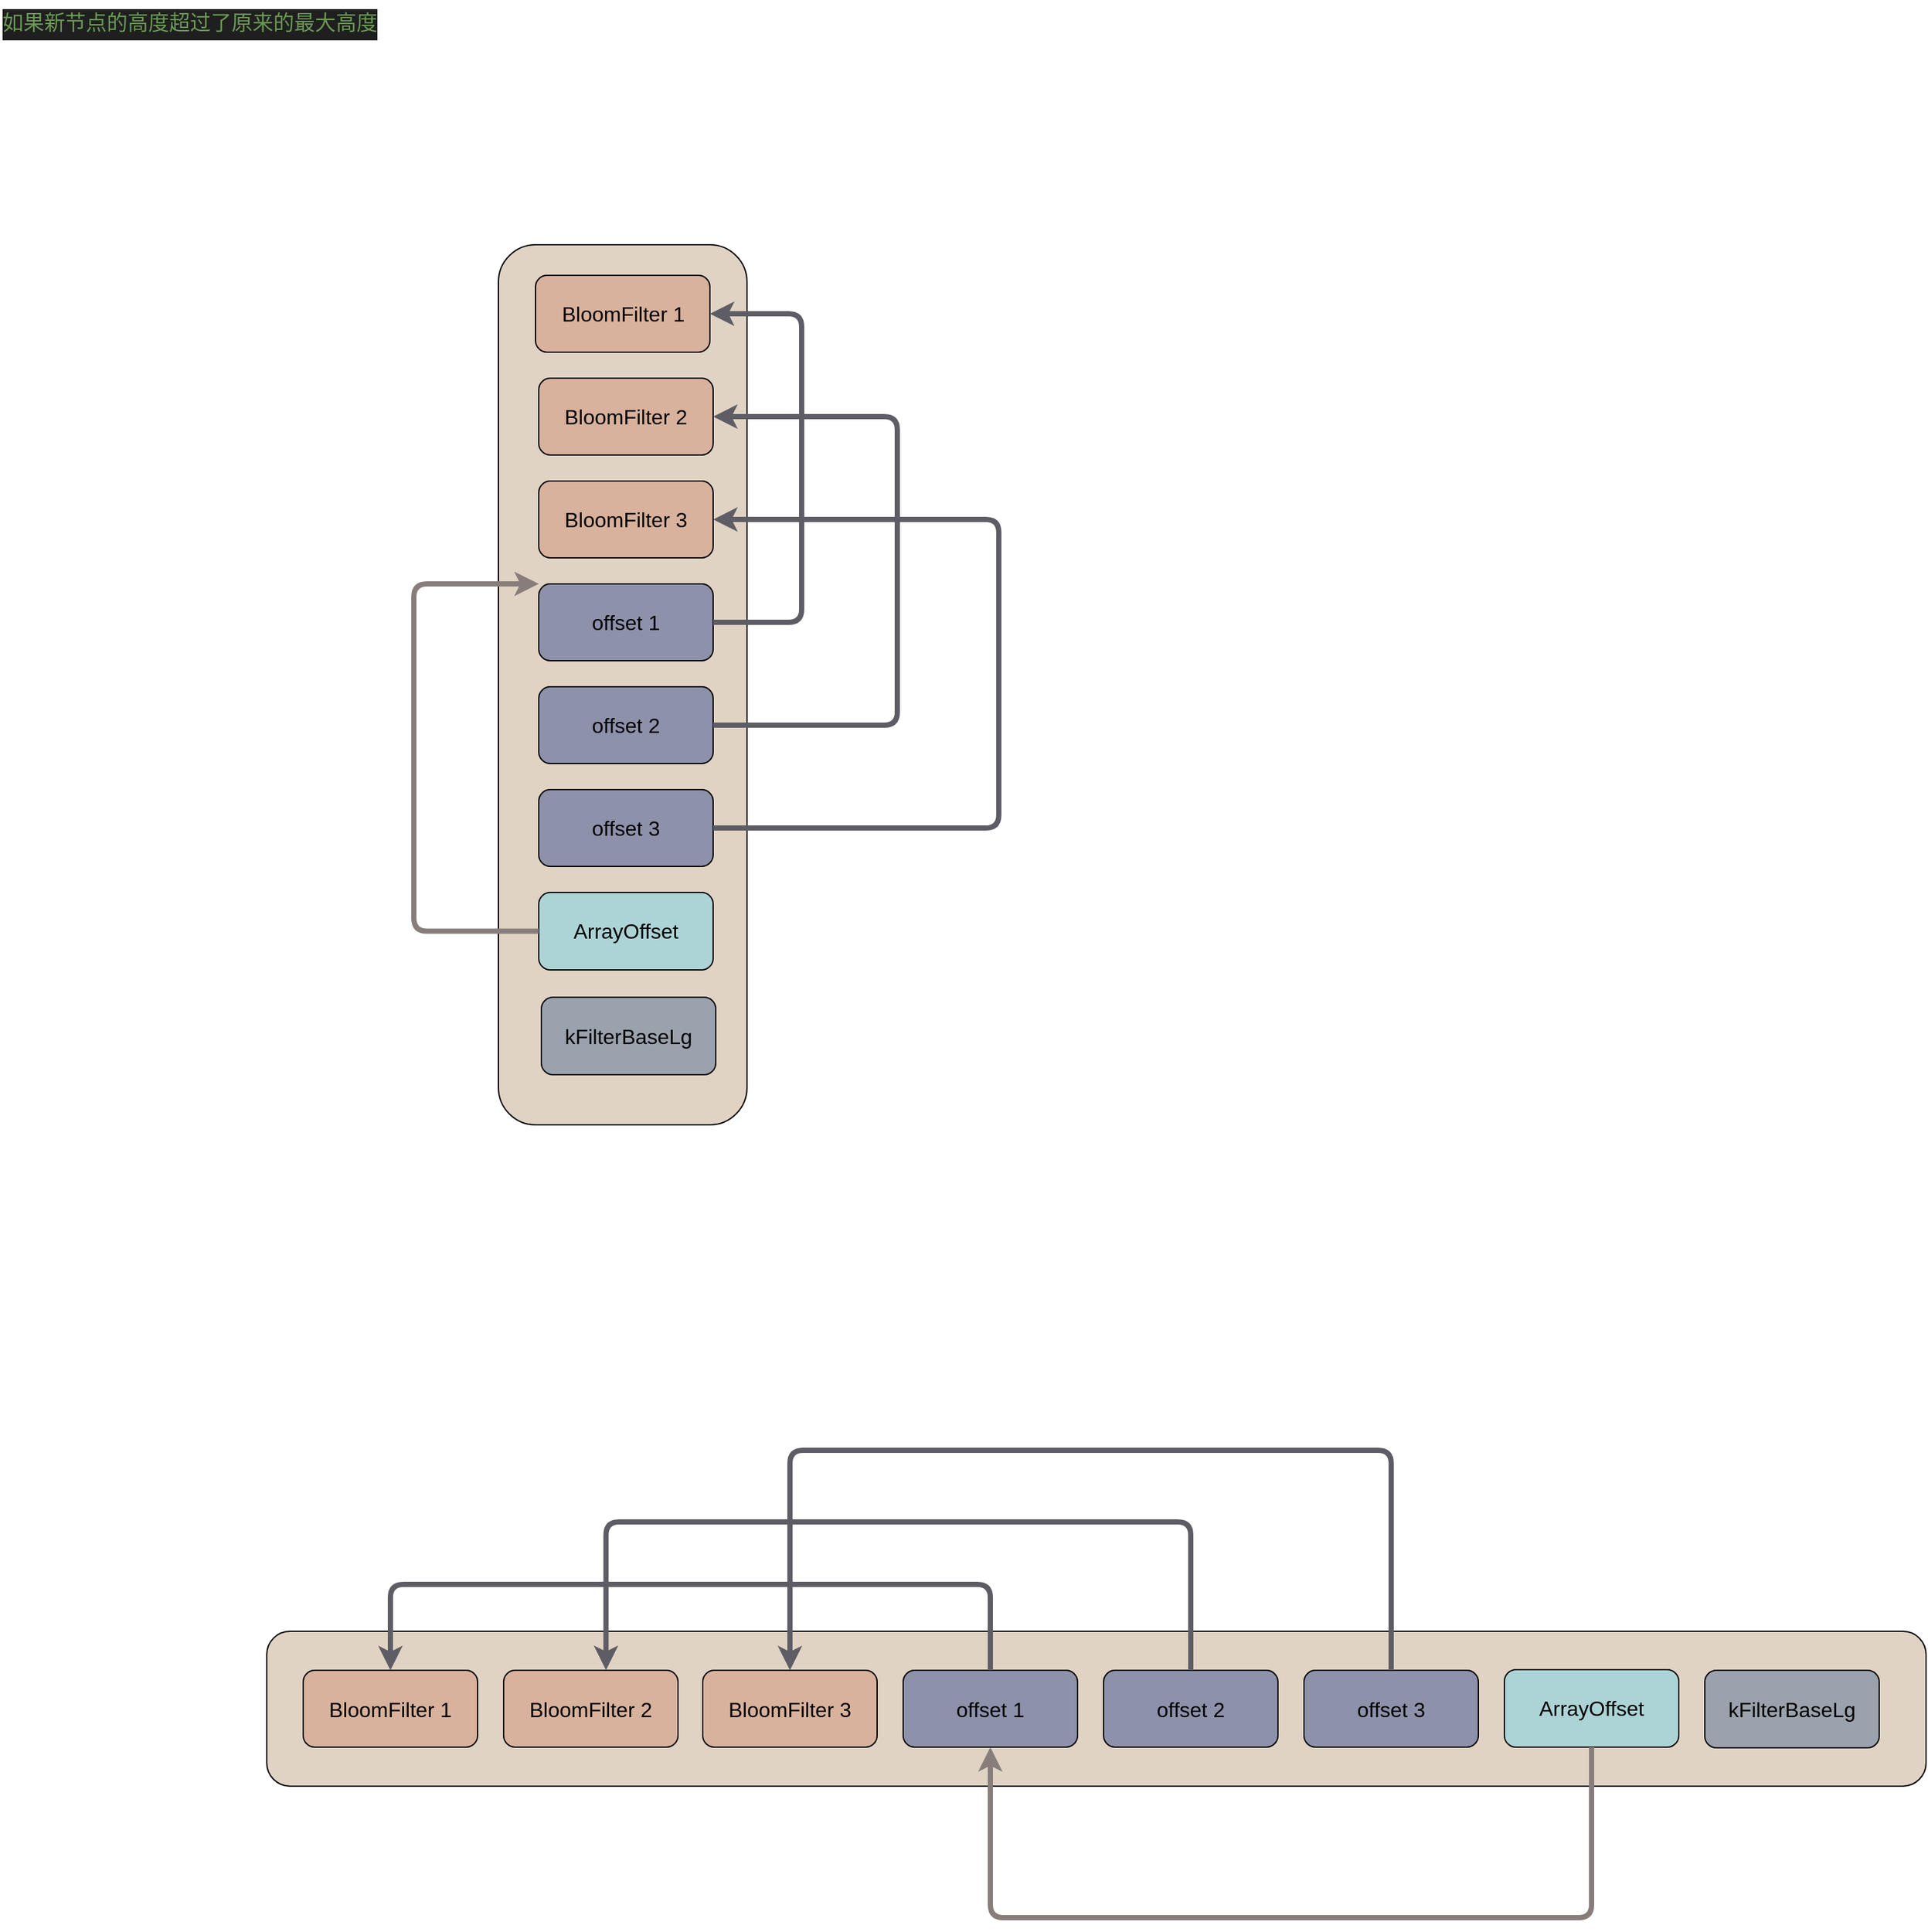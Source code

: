 <mxfile>
    <diagram id="YQEeyEsAXImCTdxHAv1M" name="第 1 页">
        <mxGraphModel dx="762" dy="514" grid="0" gridSize="10" guides="1" tooltips="1" connect="1" arrows="1" fold="1" page="1" pageScale="1" pageWidth="2339" pageHeight="3300" background="#ffffff" math="0" shadow="0">
            <root>
                <mxCell id="0"/>
                <mxCell id="1" parent="0"/>
                <mxCell id="102" value="" style="rounded=1;whiteSpace=wrap;html=1;fontSize=16;fillColor=#E0D3C3;container=0;" parent="1" vertex="1">
                    <mxGeometry x="393" y="198" width="191" height="676" as="geometry"/>
                </mxCell>
                <mxCell id="103" value="BloomFilter 1" style="rounded=1;whiteSpace=wrap;html=1;fontSize=16;fillColor=#D8B29C;fontColor=default;labelBackgroundColor=none;container=0;" parent="1" vertex="1">
                    <mxGeometry x="421.5" y="221.5" width="134" height="59" as="geometry"/>
                </mxCell>
                <mxCell id="104" value="BloomFilter 2" style="rounded=1;whiteSpace=wrap;html=1;fontSize=16;fillColor=#D8B29C;fontColor=default;labelBackgroundColor=none;container=0;" parent="1" vertex="1">
                    <mxGeometry x="424" y="300.5" width="134" height="59" as="geometry"/>
                </mxCell>
                <mxCell id="105" value="offset 1" style="rounded=1;whiteSpace=wrap;html=1;fontSize=16;fillColor=#8D91AA;fontColor=default;labelBackgroundColor=none;container=0;" parent="1" vertex="1">
                    <mxGeometry x="424" y="458.5" width="134" height="59" as="geometry"/>
                </mxCell>
                <mxCell id="106" value="ArrayOffset" style="rounded=1;whiteSpace=wrap;html=1;fontSize=16;fillColor=#ACD4D6;fontColor=default;labelBackgroundColor=none;container=0;" parent="1" vertex="1">
                    <mxGeometry x="424" y="695.5" width="134" height="59.5" as="geometry"/>
                </mxCell>
                <mxCell id="107" value="BloomFilter 3" style="rounded=1;whiteSpace=wrap;html=1;fontSize=16;fillColor=#D8B29C;fontColor=default;labelBackgroundColor=none;container=0;" parent="1" vertex="1">
                    <mxGeometry x="424" y="379.5" width="134" height="59" as="geometry"/>
                </mxCell>
                <mxCell id="108" value="offset 2" style="rounded=1;whiteSpace=wrap;html=1;fontSize=16;fillColor=#8D91AA;fontColor=default;labelBackgroundColor=none;container=0;" parent="1" vertex="1">
                    <mxGeometry x="424" y="537.5" width="134" height="59" as="geometry"/>
                </mxCell>
                <mxCell id="109" value="offset 3" style="rounded=1;whiteSpace=wrap;html=1;fontSize=16;fillColor=#8D91AA;fontColor=default;labelBackgroundColor=none;container=0;" parent="1" vertex="1">
                    <mxGeometry x="424" y="616.5" width="134" height="59" as="geometry"/>
                </mxCell>
                <mxCell id="110" value="kFilterBaseLg" style="rounded=1;whiteSpace=wrap;html=1;fontSize=16;fillColor=#9AA2AD;fontColor=default;labelBackgroundColor=none;container=0;" parent="1" vertex="1">
                    <mxGeometry x="426" y="776" width="134" height="59.5" as="geometry"/>
                </mxCell>
                <mxCell id="111" value="" style="endArrow=classic;html=1;fontSize=24;exitX=1;exitY=0.5;exitDx=0;exitDy=0;entryX=1;entryY=0.5;entryDx=0;entryDy=0;strokeWidth=4;edgeStyle=elbowEdgeStyle;strokeColor=#5E5D65;" parent="1" source="105" target="103" edge="1">
                    <mxGeometry width="50" height="50" relative="1" as="geometry">
                        <mxPoint x="416.703" y="685.5" as="sourcePoint"/>
                        <mxPoint x="420.762" y="341.5" as="targetPoint"/>
                        <Array as="points">
                            <mxPoint x="626" y="469"/>
                        </Array>
                    </mxGeometry>
                </mxCell>
                <mxCell id="112" value="" style="endArrow=classic;html=1;fontSize=24;exitX=1;exitY=0.5;exitDx=0;exitDy=0;entryX=1;entryY=0.5;entryDx=0;entryDy=0;strokeWidth=4;edgeStyle=elbowEdgeStyle;strokeColor=#5E5D65;" parent="1" source="108" target="104" edge="1">
                    <mxGeometry width="50" height="50" relative="1" as="geometry">
                        <mxPoint x="631.5" y="570" as="sourcePoint"/>
                        <mxPoint x="629" y="333" as="targetPoint"/>
                        <Array as="points">
                            <mxPoint x="699.5" y="551"/>
                        </Array>
                    </mxGeometry>
                </mxCell>
                <mxCell id="113" value="" style="endArrow=classic;html=1;fontSize=24;exitX=1;exitY=0.5;exitDx=0;exitDy=0;entryX=1;entryY=0.5;entryDx=0;entryDy=0;strokeWidth=4;edgeStyle=elbowEdgeStyle;strokeColor=#5E5D65;" parent="1" source="109" target="107" edge="1">
                    <mxGeometry width="50" height="50" relative="1" as="geometry">
                        <mxPoint x="636" y="654.5" as="sourcePoint"/>
                        <mxPoint x="636" y="417.5" as="targetPoint"/>
                        <Array as="points">
                            <mxPoint x="777.5" y="638.5"/>
                        </Array>
                    </mxGeometry>
                </mxCell>
                <mxCell id="114" value="" style="endArrow=classic;html=1;fontSize=24;exitX=0;exitY=0.5;exitDx=0;exitDy=0;entryX=0;entryY=0;entryDx=0;entryDy=0;strokeWidth=4;edgeStyle=elbowEdgeStyle;strokeColor=#877E7C;" parent="1" source="106" target="105" edge="1">
                    <mxGeometry width="50" height="50" relative="1" as="geometry">
                        <mxPoint x="170" y="731.0" as="sourcePoint"/>
                        <mxPoint x="170" y="494" as="targetPoint"/>
                        <Array as="points">
                            <mxPoint x="328" y="599"/>
                        </Array>
                    </mxGeometry>
                </mxCell>
                <mxCell id="115" value="" style="rounded=1;whiteSpace=wrap;html=1;fontSize=16;fillColor=#E0D3C3;container=0;" parent="1" vertex="1">
                    <mxGeometry x="215" y="1263" width="1275" height="119" as="geometry"/>
                </mxCell>
                <mxCell id="116" value="BloomFilter 1" style="rounded=1;whiteSpace=wrap;html=1;fontSize=16;fillColor=#D8B29C;fontColor=default;labelBackgroundColor=none;container=0;" parent="1" vertex="1">
                    <mxGeometry x="243" y="1293" width="134" height="59" as="geometry"/>
                </mxCell>
                <mxCell id="117" value="BloomFilter 2" style="rounded=1;whiteSpace=wrap;html=1;fontSize=16;fillColor=#D8B29C;fontColor=default;labelBackgroundColor=none;container=0;" parent="1" vertex="1">
                    <mxGeometry x="397" y="1293" width="134" height="59" as="geometry"/>
                </mxCell>
                <mxCell id="118" value="offset 1" style="rounded=1;whiteSpace=wrap;html=1;fontSize=16;fillColor=#8D91AA;fontColor=default;labelBackgroundColor=none;container=0;" parent="1" vertex="1">
                    <mxGeometry x="704" y="1293" width="134" height="59" as="geometry"/>
                </mxCell>
                <mxCell id="119" value="ArrayOffset" style="rounded=1;whiteSpace=wrap;html=1;fontSize=16;fillColor=#ACD4D6;fontColor=default;labelBackgroundColor=none;container=0;" parent="1" vertex="1">
                    <mxGeometry x="1166" y="1292.5" width="134" height="59.5" as="geometry"/>
                </mxCell>
                <mxCell id="120" value="BloomFilter 3" style="rounded=1;whiteSpace=wrap;html=1;fontSize=16;fillColor=#D8B29C;fontColor=default;labelBackgroundColor=none;container=0;" parent="1" vertex="1">
                    <mxGeometry x="550" y="1293" width="134" height="59" as="geometry"/>
                </mxCell>
                <mxCell id="121" value="offset 2" style="rounded=1;whiteSpace=wrap;html=1;fontSize=16;fillColor=#8D91AA;fontColor=default;labelBackgroundColor=none;container=0;" parent="1" vertex="1">
                    <mxGeometry x="858" y="1293" width="134" height="59" as="geometry"/>
                </mxCell>
                <mxCell id="122" value="offset 3" style="rounded=1;whiteSpace=wrap;html=1;fontSize=16;fillColor=#8D91AA;fontColor=default;labelBackgroundColor=none;container=0;" parent="1" vertex="1">
                    <mxGeometry x="1012" y="1293" width="134" height="59" as="geometry"/>
                </mxCell>
                <mxCell id="123" value="kFilterBaseLg" style="rounded=1;whiteSpace=wrap;html=1;fontSize=16;fillColor=#9AA2AD;fontColor=default;labelBackgroundColor=none;container=0;" parent="1" vertex="1">
                    <mxGeometry x="1320" y="1293" width="134" height="59.5" as="geometry"/>
                </mxCell>
                <mxCell id="124" value="" style="endArrow=classic;html=1;fontSize=24;exitX=0.5;exitY=0;exitDx=0;exitDy=0;strokeWidth=4;edgeStyle=elbowEdgeStyle;strokeColor=#5E5D65;entryX=0.5;entryY=0;entryDx=0;entryDy=0;" parent="1" source="118" target="116" edge="1">
                    <mxGeometry width="50" height="50" relative="1" as="geometry">
                        <mxPoint x="828" y="926.0" as="sourcePoint"/>
                        <mxPoint x="694" y="1186" as="targetPoint"/>
                        <Array as="points">
                            <mxPoint x="606" y="1227"/>
                            <mxPoint x="815" y="1200"/>
                            <mxPoint x="1047.5" y="918.5"/>
                        </Array>
                    </mxGeometry>
                </mxCell>
                <mxCell id="125" value="" style="endArrow=classic;html=1;fontSize=24;exitX=0.5;exitY=0;exitDx=0;exitDy=0;strokeWidth=4;edgeStyle=elbowEdgeStyle;strokeColor=#5E5D65;entryX=0.587;entryY=-0.003;entryDx=0;entryDy=0;entryPerimeter=0;" parent="1" source="121" target="117" edge="1">
                    <mxGeometry width="50" height="50" relative="1" as="geometry">
                        <mxPoint x="789" y="1161.0" as="sourcePoint"/>
                        <mxPoint x="328" y="1161.0" as="targetPoint"/>
                        <Array as="points">
                            <mxPoint x="702" y="1179"/>
                            <mxPoint x="1065.5" y="786.5"/>
                        </Array>
                    </mxGeometry>
                </mxCell>
                <mxCell id="126" value="" style="endArrow=classic;html=1;fontSize=24;exitX=0.5;exitY=0;exitDx=0;exitDy=0;strokeWidth=4;edgeStyle=elbowEdgeStyle;strokeColor=#5E5D65;" parent="1" source="122" target="120" edge="1">
                    <mxGeometry width="50" height="50" relative="1" as="geometry">
                        <mxPoint x="944.34" y="1104.18" as="sourcePoint"/>
                        <mxPoint x="494.998" y="1104.003" as="targetPoint"/>
                        <Array as="points">
                            <mxPoint x="860" y="1124"/>
                            <mxPoint x="1084.84" y="597.68"/>
                        </Array>
                    </mxGeometry>
                </mxCell>
                <mxCell id="127" value="" style="endArrow=classic;html=1;fontSize=24;strokeWidth=4;edgeStyle=elbowEdgeStyle;strokeColor=#877E7C;entryX=0.5;entryY=1;entryDx=0;entryDy=0;exitX=0.5;exitY=1;exitDx=0;exitDy=0;" parent="1" source="119" target="118" edge="1">
                    <mxGeometry width="50" height="50" relative="1" as="geometry">
                        <mxPoint x="1157" y="1160" as="sourcePoint"/>
                        <mxPoint x="459" y="955" as="targetPoint"/>
                        <Array as="points">
                            <mxPoint x="837" y="1483"/>
                            <mxPoint x="598" y="719"/>
                        </Array>
                    </mxGeometry>
                </mxCell>
                <mxCell id="128" value="&lt;meta charset=&quot;utf-8&quot;&gt;&lt;div style=&quot;color: rgb(204, 204, 204); background-color: rgb(31, 31, 31); font-family: Menlo, Monaco, &amp;quot;Courier New&amp;quot;, monospace; font-weight: normal; font-size: 16px; line-height: 24px;&quot;&gt;&lt;div&gt;&lt;span style=&quot;color: #6a9955;&quot;&gt;如果新节点的高度超过了原来的最大高度&lt;/span&gt;&lt;/div&gt;&lt;/div&gt;" style="text;whiteSpace=wrap;html=1;" vertex="1" parent="1">
                    <mxGeometry x="10" y="10" width="316" height="46" as="geometry"/>
                </mxCell>
            </root>
        </mxGraphModel>
    </diagram>
</mxfile>